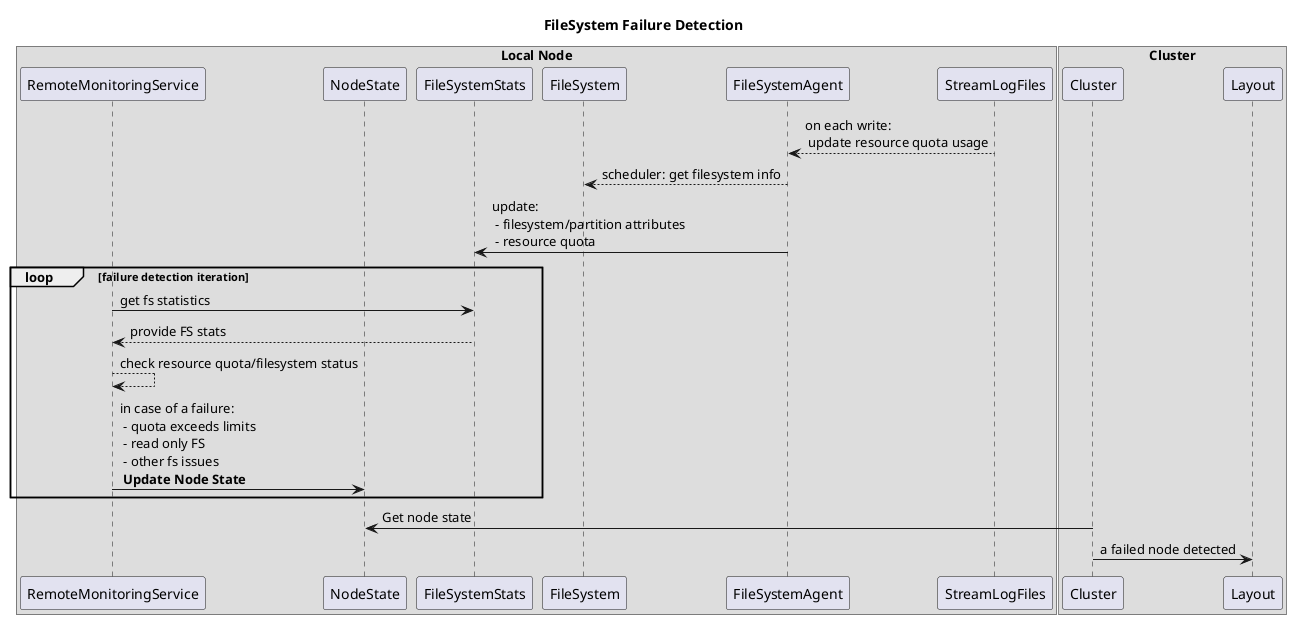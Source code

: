 @startuml
title FileSystem Failure Detection

box Local Node
participant RemoteMonitoringService
participant NodeState
participant FileSystemStats
participant FileSystem
participant FileSystemAgent
participant StreamLogFiles
end box

box Cluster
participant Cluster
participant Layout
end box


StreamLogFiles --> FileSystemAgent: on each write:\n update resource quota usage

FileSystemAgent -->FileSystem: scheduler: get filesystem info
FileSystemAgent -> FileSystemStats: update: \n - filesystem/partition attributes\n - resource quota


loop failure detection iteration
 RemoteMonitoringService -> FileSystemStats : get fs statistics
 FileSystemStats --> RemoteMonitoringService: provide FS stats
 RemoteMonitoringService-->RemoteMonitoringService: check resource quota/filesystem status
 RemoteMonitoringService->NodeState: in case of a failure:\n - quota exceeds limits\n - read only FS\n - other fs issues\n **Update Node State**
end

Cluster -> NodeState: Get node state
Cluster -> Layout: a failed node detected
@enduml